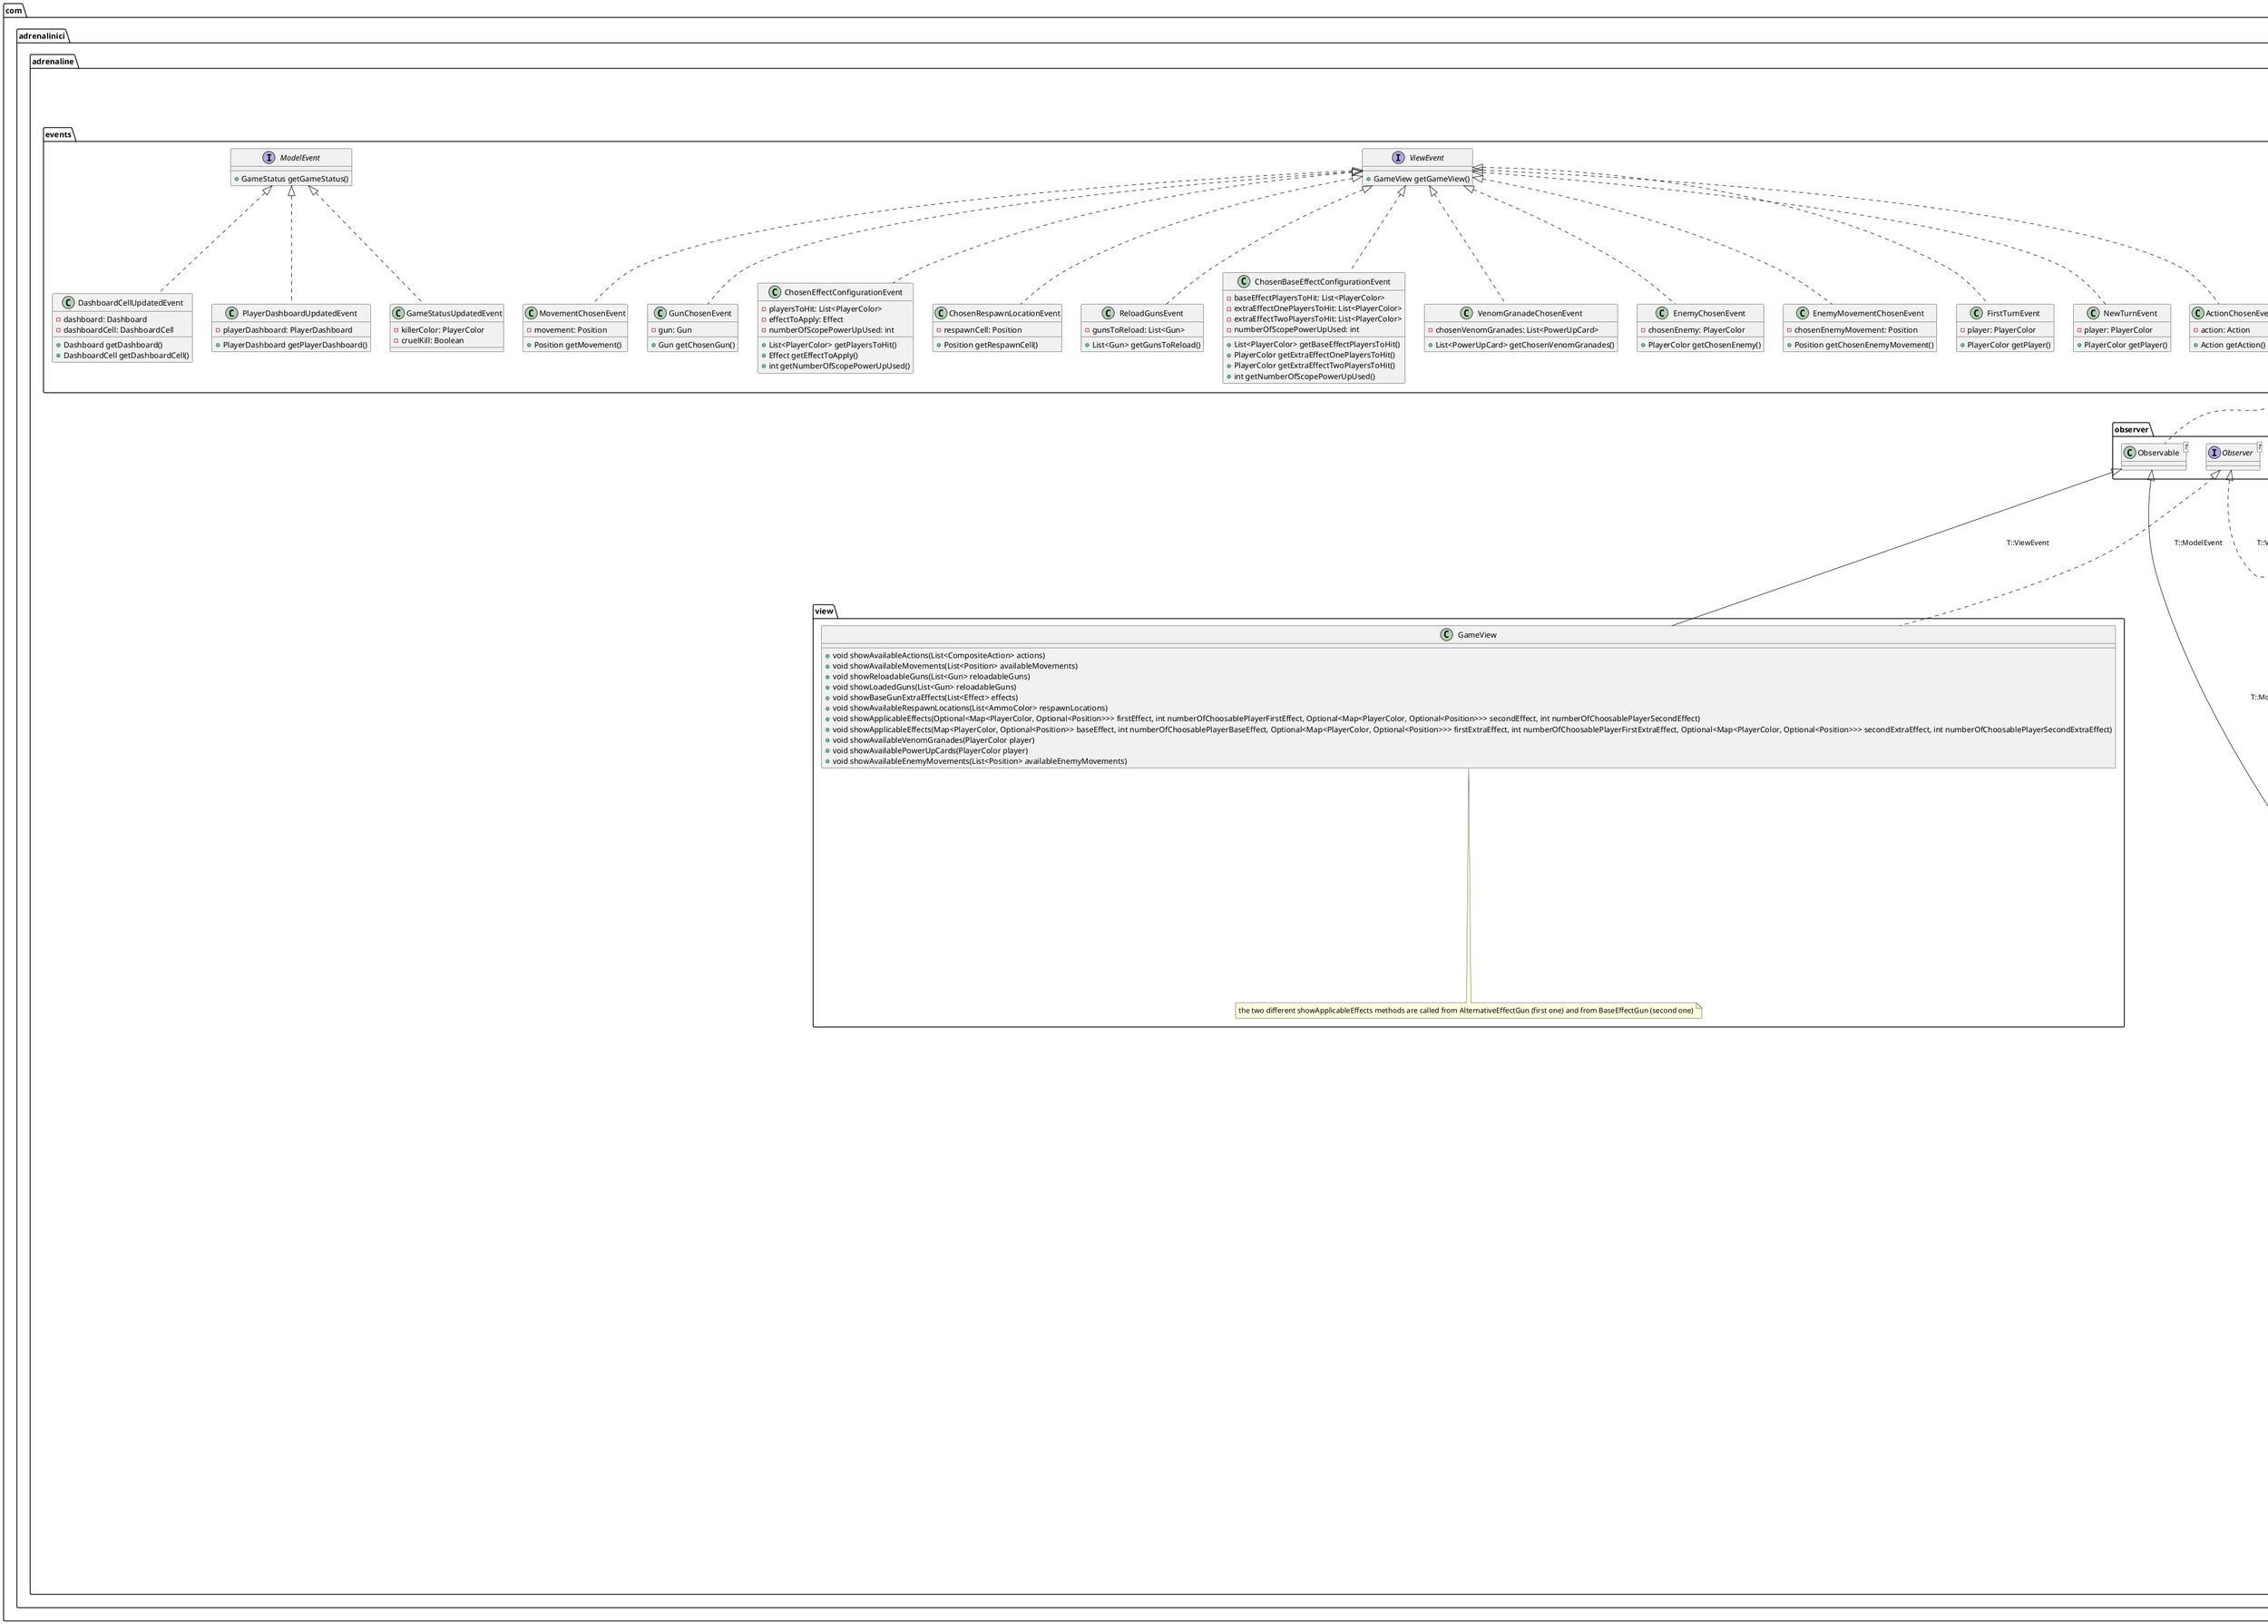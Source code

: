 @startuml

package com.adrenalinici.adrenaline.model {
  class Position {
    -line: int
    -cell: int

    +int cell()
    +int line()
  }

  enum AmmoColor {
      RED
      YELLOW
      BLUE
  }

  interface Gun {
      +List<AmmoColor> getRequiredAmmoToPickup();
      +List<AmmoColor> getRequiredAmmoToReload();
      +void visit(Consumer<AlternativeEffectGun> visitAlternativeEffectGun, Consumer<BaseEffectGun> visitBaseEffectGun)
  }

  BaseGun "1..n"-- AmmoColor: cost

  abstract class BaseGun implements Gun {
      -firstAmmo: AmmoColor
      -extraAmmo: List<AmmoColor>
      -name: String
      -note: Optional<String>
  }

  class AlternativeEffectGun extends BaseGun {
      -firstEffect: Effect
      -secondEffect: Effect
      -secondEffectCost: List<AmmoColor>

      +Effect getFirstEffect()
      +Effect getSecondEffect()
      +List<AmmoColor> getSecondEffectCost()
  }

  AlternativeEffectGun "0..n"-- AmmoColor: "second effect cost"
  AlternativeEffectGun "2..n"-- Effect

  class BaseEffectGun extends BaseGun {
      -baseEffect: Effect
      -firstExtraEffect: Optional<Effect>
      -firstExtraEffectCost: Optional<List<AmmoColor>>
      -secondExtraEffect: Optional<Effect>
      -secondExtraEffectCost: Optional<List<AmmoColor>>

      +Effect getBaseEffect()
      +Optional<Effect> getFirstExtraEffect()
      +Optional<List<AmmoColor>> getFirstExtraEffectCost()
      +Optional<Effect> getSecondExtraEffect()
      +Optional<List<AmmoColor>> getSecondExtraEffectCost()
  }

  BaseEffectGun "1"-- Effect: "first effect"
  BaseEffectGun "0..2"-- Effect: "extra effects"
  BaseEffectGun "0..n"-- AmmoColor: "first extra effect cost"
  BaseEffectGun "0..n"-- AmmoColor: "second extra effect cost"

  class PowerUpCard {
      -ammoColor: AmmoColor
      -powerUpType: PowerUpType
      +AmmoColor getAmmoColor()
      +PowerUpType getPowerUpType()
  }

  PowerUpCard "1..n"-- AmmoColor

  enum PowerUpType {
      VENOM_GRANADE
      SCOPE
      TELEPORT
      KINETIC_RAY
  }

  PowerUpCard "1"-- PowerUpType

  class Effect {
      -name : String
      -description: String
      -configFn: Function<GameController, EffectAvailableConfig>
      -applyFn: BiConsumer<EffectAvailableConfig, GameController>
      +String getName()
      +String getDescription()

      +EffectAvailableConfig generateConfig(GameController controller)
      +void applyEffect(EffectAvailableConfig config, GameController controller)
  }

  class EffectAvailableConfig {
    -hittablePlayers: List<PlayerColor>
    -possiblePreThisPlayerMoves: List<Integer[]>
    -possiblePostThisPlayerMoves: List<Integer[]>
    -possibleEnemiesMovements: Map<PlayerColor, List<PlayerColor>>
  }

  enum PlayerColor {
      GRAY
      YELLOW
      GREEN
      PURPLE
      CYAN
  }

  class PlayerDashboard {
      -ammos: List<AmmoColor>
      -damages: List<PlayerColor>
      -marks: List<PlayerColor>
      -loadedGuns: List<Gun>
      -unloadedGuns: List<Gun>
      -powerUpCards: List<PowerUpCard>
      -skullsNumber: int
      -points: int
      -firstPlayer: boolean

      +void addAmmo(AmmoColor ammo)
      +void removeAmmos(List<AmmoColor> ammos)
      +List<AmmoColor> getAmmos()
      +void addDamages(List<PlayerColor> damages)
      +void removeAllDamages()
      +List<PlayerColor> getDamages()
      +Optional<PlayerColor> getFirstDamage()
      +Optional<PlayerColor> getKillDamage()
      +Optional<PlayerColor> getCruelDamage()
      +void addMarks(List<PlayerColor> marks)
      +void removeMarks(List<PlayerColor> marks)
      +List<PlayerColor> getMarks()
      +void addLoadedGun(Gun loadedGun)
      +void removeLoadedGun(Gun loadedGun)
      +List<Gun> getLoadedGuns()
      +void addUnloadedGun(Gun unloadedGun)
      +void removeUnloadedGun(Gun loadedGun)
      +List<Gun> getUnloadedGuns()
      +void addPowerUpCard(PowerUpCard powerUp)
      +void removePowerUpCard(PowerUpCard powerUp)
      +List<PowerUpCard> getPowerUpCards()
      +void incrementSkullsNumber()
      +int getSkullsNumber()
      +void addPoints(int points)
      +int getPoints()
      +boolean getFirstPlayer()
  }

  PlayerDashboard "0..9"-- AmmoColor
  PlayerDashboard "0..12"-- PlayerColor: "damages"
  PlayerDashboard "0..n"-- PlayerColor: "marks"
  PlayerDashboard "0..3"-- PlayerColor: "guns"
  PlayerDashboard "0..n"-- PowerUpCard: "power up cards"

  class AmmoCard {
      -ammoColor: List<AmmoColor>
      -powerUpCard: Optional<PowerUpCard>

      +List<AmmoColor> getAmmoColor()
      +Optional<PowerUpCard> getPowerUpCard()
  }

  AmmoCard "2..3"-- AmmoColor
  AmmoCard "0..1"-- PowerUpCard

  enum Action {
      MOVE_MOVE_MOVE
      MOVE_PICKUP
      SHOOT
      MOVE_MOVE_PICKUP
      MOVE_SHOOT
      MOVE_RELOAD_SHOOT
      MOVE_MOVE_MOVE_MOVE
      MOVE_MOVE_RELOAD_SHOOT
      MOVE_MOVE_MOVE_PICKUP
  }

  class GameStatus {
      -killScore: List<Map.Entry<PlayerColor, Boolean>>
      -remainingSkulls: int
      -doubleKillScore: List<PlayerColor>
      -roundPlayer: PlayerColor
      -dashboard: Dashboard
      -playerDashboards: List<PlayerDashboard>

      +void addKillScore(PlayerColor playerColor, boolean cruelKill)
      +List<Map.Entry<PlayerColor, Boolean>> getKillScore()
      +int decrementSkulls()
      +int getRemainingSkulls()
      +void addDoubleKillScore(PlayerColor playerColor)
      +List<PlayerColor> getDoubleKillScore()
      +void setRoundPlayer(PlayerColor playerColor)
      +PlayerColor getRoundPlayer()
  }

  com.adrenalinici.adrenaline.observer.Observable <|-- GameStatus: "T::ModelEvent"

  note left: killScore is a list of tuples\nwhere PlayerColor is the color of the\nkiller and the Boolean represents cruel kill

  GameStatus "0..8"-- PlayerColor: "assassins"
  GameStatus "0..n"-- PlayerColor: "double kills"
  GameStatus "1"-- PlayerColor: "round of player"

  class Dashboard {
      -dashboardCells: List<DashboardCell>

      +List<DashboardCell> getDashboardCells()
  }

  enum DashboardCellBoundType{
      OPEN
      WALL
      DOOR
  }

  interface DashboardCell {
      +List<PlayerColor> getPlayersInCell()
      +Optional<DashboardCellBoundType> getNorthDashboardCellBoundType()
      +Optional<DashboardCellBoundType> getSouthDashboardCellBoundType()
      +Optional<DashboardCellBoundType> getWestDashboardCellBoundType()
      +Optional<DashboardCellBoundType> getEastDashboardCellBoundType()
      +Optional<DashboardCell> getNorthDashboardCell()
      +Optional<DashboardCell> getSouthDashboardCell()
      +Optional<DashboardCell> getWestDashboardCell()
      +Optional<DashboardCell> getEastDashboardCell()
      +void visit(Consumer<RespawnDashboardCell> visitRespawnDashboardCell, Consumer<PickupDashboardCell> visitPickupDashboardCell)
  }

  DashboardCell --*"0..n" Dashboard

  abstract class BaseDashboardCell implements DashboardCell {
      -playerInCell: List<PlayerColor>
      -northDashboardCellBoundType: DashboardCellBoundType
      -southDashboardCellBoundType: DashboardCellBoundType
      -westDashboardCellBoundType: DashboardCellBoundType
      -eastDashboardCellBoundType: DashboardCellBoundType
  }

  BaseDashboardCell "4"-- DashboardCellBoundType

  class RespawnDashboardCell extends BaseDashboardCell {
      -availableGuns: List<Gun>
      +List<Gun> getAvailableGuns()
      +void removeAvailableGun(Gun gunToRemove)
      +void addAvailableGun(Gun gunToAdd)
  }

  RespawnDashboardCell "0..3"-- Gun

  class PickupDashboardCell extends BaseDashboardCell {
      -ammoCard: Optional<AmmoCard>
      +AmmoCard getAmmoCard()
      +void setAmmoCard(AmmoCard ammoCard)
      +void removeAmmoCard()
  }

  PickupDashboardCell "0..1"-- AmmoCard

}

package com.adrenalinici.adrenaline.events {
  interface ViewEvent {
    +GameView getGameView()
  }

  class FirstTurnEvent implements ViewEvent {
    -player: PlayerColor
    +PlayerColor getPlayer()
  }

  class NewTurnEvent implements ViewEvent {
    -player: PlayerColor
    +PlayerColor getPlayer()
  }

  class ActionChosenEvent implements ViewEvent {
    -action: Action
    +Action getAction()
  }

  class MovementChosenEvent implements ViewEvent {
    -movement: Position
    +Position getMovement()
  }

  class GunChosenEvent implements ViewEvent {
    -gun: Gun
    +Gun getChosenGun()
  }

  class ChosenEffectConfigurationEvent implements ViewEvent {
    -playersToHit: List<PlayerColor>
    -effectToApply: Effect
    -numberOfScopePowerUpUsed: int
    +List<PlayerColor> getPlayersToHit()
    +Effect getEffectToApply()
    +int getNumberOfScopePowerUpUsed()
  }

  class ChosenRespawnLocationEvent implements ViewEvent {
    -respawnCell: Position
    +Position getRespawnCell()
  }

  class ReloadGunsEvent implements ViewEvent {
    -gunsToReload: List<Gun>
    +List<Gun> getGunsToReload()
  }

  class ChosenBaseEffectConfigurationEvent implements ViewEvent {
    -baseEffectPlayersToHit: List<PlayerColor>
    -extraEffectOnePlayersToHit: List<PlayerColor>
    -extraEffectTwoPlayersToHit: List<PlayerColor>
    -numberOfScopePowerUpUsed: int
    +List<PlayerColor> getBaseEffectPlayersToHit()
    +PlayerColor getExtraEffectOnePlayersToHit()
    +PlayerColor getExtraEffectTwoPlayersToHit()
    +int getNumberOfScopePowerUpUsed()
  }

  class VenomGranadeChosenEvent implements ViewEvent{
    -chosenVenomGranades: List<PowerUpCard>
    +List<PowerUpCard> getChosenVenomGranades()
  }

  class EnemyChosenEvent implements ViewEvent{
    -chosenEnemy: PlayerColor
    +PlayerColor getChosenEnemy()
  }

  class EnemyMovementChosenEvent implements ViewEvent{
    -chosenEnemyMovement: Position
    +Position getChosenEnemyMovement()
  }

  interface ModelEvent{
    +GameStatus getGameStatus()
  }

  class DashboardCellUpdatedEvent implements ModelEvent{
    -dashboard: Dashboard
    -dashboardCell: DashboardCell
    +Dashboard getDashboard()
    +DashboardCell getDashboardCell()
  }

  class PlayerDashboardUpdatedEvent implements ModelEvent{
    -playerDashboard: PlayerDashboard
    +PlayerDashboard getPlayerDashboard()
  }

  class GameStatusUpdatedEvent implements ModelEvent{
    -killerColor: PlayerColor
    -cruelKill: Boolean
  }
}


package com.adrenalinici.adrenaline.controller {

AlternativeEffectGunFlowState ..> GunFlowState
ApplyAlternativeGunFlowNode <|-- ControllerFlowNode
ApplyBaseGunFlowNode <|-- ControllerFlowNode
BaseEffectGunFlowState ..> GunFlowState
ChooseAlternativeEffectForGunFlowNode <|-- ControllerFlowNode
ChooseBaseEffectForGunFlowNode <|-- ControllerFlowNode
ChoosePlayersToHitFlowNode <|-- ControllerFlowNode
G ..> Gun
GunFlowState <|-- FlowState
ChooseActionFlowNode <|-- StatelessControllerFlowNode
ChooseGunFlowNode <|-- StatelessControllerFlowNode
ChooseMovementFlowNode <|-- StatelessControllerFlowNode
NewTurnFlowNode <|-- StatelessControllerFlowNode
PickupFlowNode <|-- StatelessControllerFlowNode
ReloadFlowNode <|-- StatelessControllerFlowNode
ControllerFlowContext ..> BaseFlowContext
ControllerFlowNode ..> FlowNode
DecoratedAlternativeEffectGun ..> DecoratedGun
DecoratedBaseEffectGun ..> DecoratedGun
DecoratedGun <|-- Gun
GameController <|-- Observer
StatelessControllerFlowNode ..> StatelessFlowNode

  package com.adrenalinici.adrenaline.controller.guns {

    abstract class AlternativeEffectGunFactory implements GunFactory {

        + AlternativeEffectGun getModelGun (String key, ObjectNode config)
        + public DecoratedAlternativeEffectGun getDecoratedGun(String key, ObjectNode config)
      }
   abstract class BaseEffectGunFactory implements GunFactory {

       +BaseEffectGun getModelGun(String key, ObjectNode config)
       +DecoratedBaseEffectGun getDecoratedGun(String key, ObjectNode config)
     }

   class MachineGunGunFactory extends BaseEffectGunFactory {
     - {static} final TriConsumer<BaseEffectGunFlowState, GameModel, ControllerFlowContext>

     +boolean canConsume(String key, ObjectNode config)
     +List<ControllerFlowNode> getAdditionalNodes(String key, ObjectNode config)
     }

     class ZX2GunFactory extends AlternativeEffectGunFactory {
      - {static} final TriConsumer<AlternativeEffectGunFlowState, GameModel, ControllerFlowContext> BASE_EFFECT_APPLY
      - {static} final TriConsumer<AlternativeEffectGunFlowState, GameModel, ControllerFlowContext> SCANNER_EFFECT_APPLY

     + boolean canConsume(String key, ObjectNode config)
     + List<ControllerFlowNode> getAdditionalNodes(String key, ObjectNode config)
     }
  }

  package com.adrenalinici.adrenaline.controller.nodes{

    package com.adrenalinici.adrenaline.controller.nodes.guns{



      class AlternativeEffectGunFlowState extends GunFlowState {
        - Boolean firstEffect;
        - DecoratedEffect chosenEffect;

        + AlternativeEffectGunFlowState(DecoratedAlternativeEffectGun chosenGun)
        + DecoratedAlternativeEffectGun getChosenGun()
        + DecoratedEffect getChosenEffect()
        + AlternativeEffectGunFlowState setChosenEffect(DecoratedEffect chosenEffect, boolean chosenEffectIsFirstEffect)
        + boolean isFirstEffect()
        + ObjectNode resolvePhaseConfiguration(String phaseId)
      }


      class ApplyAlternativeGunFlowNode  {
        - String nodeId
        - TriConsumer<AlternativeEffectGunFlowState, GameModel, ControllerFlowContext> consumer

        + String id()
        + void onJump(AlternativeEffectGunFlowState flowState, GameView view, GameModel model, ControllerFlowContext context)
        + void handleEvent(ViewEvent event, AlternativeEffectGunFlowState flowState, GameView view, GameModel model, ControllerFlowContext context)
      }

      class ApplyBaseGunFlowNode  {
        - String nodeId
        - TriConsumer<BaseEffectGunFlowState, GameModel, ControllerFlowContext> consumer

        + String id()
        + void onJump(BaseEffectGunFlowState flowState, GameView view, GameModel model, ControllerFlowContext context)
        + void handleEvent(ViewEvent event, BaseEffectGunFlowState flowState, GameView view, GameModel model, ControllerFlowContext context)
      }

      class BaseEffectGunFlowState extends GunFlowState {
        - boolean activatedFirstExtraEffect
        - boolean activatedSecondExtraEffect

        + DecoratedBaseEffectGun getChosenGun()
        + boolean isActivatedFirstExtraEffect()
        + BaseEffectGunFlowState setActivatedFirstExtraEffect(boolean activatedFirstExtraEffect)
        + boolean isActivatedSecondExtraEffect()
        + BaseEffectGunFlowState setActivatedSecondExtraEffect(boolean activatedSecondExtraEffect)
        + ObjectNode resolvePhaseConfiguration(String phaseId)
      }

      class ChooseAlternativeEffectForGunFlowNode  {
        - int distance

        + String id()
        + void onJump(AlternativeEffectGunFlowState flowState, GameView view, GameModel model, ControllerFlowContext context)
        + void handleEvent(ViewEvent event, AlternativeEffectGunFlowState flowState, GameView view, GameModel model, ControllerFlowContext context)
        - boolean canUseSecondEffect(GameModel model, PlayerColor playerColor, AlternativeEffectGun gun)
      }

      enum ControllerNodes {
        START_TURN,
        PICKUP,
        RELOAD,
        CHOOSE_ACTION,
        RESPAWN_KILLED_PEOPLE,
        CHOOSE_GUN,
        CHOOSE_PLAYER_TO_HIT,
        ALTERNATIVE_GUN_START,
        BASE_GUN_START;

        + static String movement(int distance)
        + static String applyGunEffect(String gunId, String effectId)
      }

      class NewTurnFlowNode implements StatelessControllerFlowNode {

       + String id()
       + void onJump(VoidState flowState, GameView view, GameModel model, ControllerFlowContext context)
       + void handleEvent(ViewEvent event, VoidState flowState, GameView view, GameModel model, ControllerFlowContext context)
     }


      class ChooseBaseEffectForGunFlowNode  {

      + String id()
      + void onJump(BaseEffectGunFlowState flowState, GameView view, GameModel model, ControllerFlowContext context)
      + void handleEvent(ViewEvent event, BaseEffectGunFlowState flowState, GameView view, GameModel model, ControllerFlowContext context)
      - boolean canUseFirstExtraEffect(GameModel model, PlayerColor playerColor, BaseEffectGun gun)
      - boolean canUseSecondExtraEffect(GameModel model, PlayerColor playerColor, BaseEffectGun gun)
      }

      class ChoosePlayersToHitFlowNode {

        + String id()
        + void onJump(GunFlowState flowState, GameView view, GameModel model, ControllerFlowContext context)
        + void handleEvent(ViewEvent event, GunFlowState flowState, GameView view, GameModel model, ControllerFlowContext context)
        - int resolveHittablePlayersNumber(GunFlowState flowState)
        - TriPredicate<PlayerColor, PlayerColor, GameModel> resolveDistanceEvalPredicate(GunFlowState flowState)
        }

        interface GunFlowNodesFactory<G extends Gun> {
          + boolean canConsume(String key, JsonNode config)
          + List<ControllerFlowNode> create(G gun, JsonNode gunConfig)
        }

        abstract class GunFlowState implements FlowState {

            +DecoratedGun chosenGun;
            - List<PlayerColor> chosenPlayersToHit;
            - List<PlayerColor> hitPlayers;

            + GunFlowState(DecoratedGun chosenGun)
            + List<PlayerColor> getChosenPlayersToHit()
            + List<PlayerColor> getHitPlayers()
            + DecoratedGun getChosenGun()
            + abstract ObjectNode resolvePhaseConfiguration(String phaseId)
        }

        class PickupFlowNode implements StatelessControllerFlowNode {

          + String id()
          + void onJump(VoidState flowState, GameView view, GameModel model, ControllerFlowContext context)
          + void handleEvent(ViewEvent event, VoidState flowState, GameView view, GameModel model, ControllerFlowContext context)
          }
      }

       class ReloadFlowNode implements StatelessControllerFlowNode {

                + String id()
                          + void onJump(VoidState flowState, GameView view, GameModel model, ControllerFlowContext context)
                          + void handleEvent(ViewEvent event, VoidState flowState, GameView view, GameModel model, ControllerFlowContext context)
        }

      class ChooseActionFlowNode implements StatelessControllerFlowNode {

        + String id()
        + void onJump(VoidState flowState, GameView view, GameModel model, ControllerFlowContext context)
        + void handleEvent(ViewEvent event, VoidState flowState, GameView view, GameModel model, ControllerFlowContext context)
        - List<Action> calculateAvailableActions()
      }

      class ChooseGunFlowNode implements StatelessControllerFlowNode {
        + String id()
        + void onJump(VoidState flowState, GameView view, GameModel model, ControllerFlowContext context)
        + void handleEvent(ViewEvent event, VoidState flowState, GameView view, GameModel model, ControllerFlowContext context)
       }

       class ChooseMovementFlowNode implements StatelessControllerFlowNode {
          - int distance

          + ChooseMovementFlowNode(int distance)
          + String id()
          + void onJump(VoidState flowState, GameView view, GameModel model, ControllerFlowContext context)
          + void handleEvent(ViewEvent event, VoidState flowState, GameView view, GameModel model, ControllerFlowContext context)
       }
      class ReloadFlowNode implements StatelessControllerFlowNode {

          + String id()
          + void onJump(VoidState flowState, GameView view, GameModel model, ControllerFlowContext context)
          + void handleEvent(ViewEvent event, VoidState flowState, GameView view, GameModel model, ControllerFlowContext context)

      }

  }

  class MachineGunGunFactory extends BaseEffectGunFactory {
  - {static} final TriConsumer<BaseEffectGunFlowState, GameModel, ControllerFlowContext>

  + boolean canConsume(String key, ObjectNode config)
  +List<ControllerFlowNode> getAdditionalNodes(String key, ObjectNode config)
  }

  class ControllerFlowContext extends BaseFlowContext {
  -int remainingActions;
  -PlayerColor turnOfPlayer;
  - List<PlayerColor> killedPlayers;
  - GunLoader loader;

  + int getRemainingActions()
  + ControllerFlowContext setRemainingActions(int remainingActions)
  + ControllerFlowContext decrementRemainingActions()
  + PlayerColor getTurnOfPlayer()
  + ControllerFlowContext setTurnOfPlayer(PlayerColor turnOfPlayer)
  + List<PlayerColor> getKilledPlayers()
  + ControllerFlowContext setKilledPlayers(List<PlayerColor> killedPlayers)
  + GunLoader getGunLoader()
  }


interface ControllerFlowNode<T extends FlowState> extends FlowNode {
<T, ControllerFlowContext>
}

class DecoratedAlternativeEffectGun extends DecoratedGun {

  - DecoratedEffect firstEffect
  - DecoratedEffect secondEffect

  + DecoratedEffect getFirstEffect()
  + DecoratedEffect getSecondEffect()
  + AlternativeEffectGun get()
}

class DecoratedBaseEffectGun extends DecoratedGun {

  - DecoratedEffect baseEffect
  - DecoratedEffect firstExtraEffect
  - DecoratedEffect secondExtraEffect

  + DecoratedEffect getBaseEffect()
  + List<AmmoColor> getFirstExtraEffectCost()
  + DecoratedEffect getFirstExtraEffect()
  + boolean hasFirstExtraEffect()
  + List<AmmoColor> getSecondExtraEffectCost()
  + DecoratedEffect getSecondExtraEffect()
  + boolean hasSecondExtraEffect()
  + BaseEffectGun get()
}

class DecoratedEffect {
  - Effect effect
  - List<String> additionalPhases
  - List<AmmoColor> requiredAmmos

  + Effect get()
  + String getId()
  + String getName()
  + String getDescription()
  + List<AmmoColor> getRequiredAmmos()
  + List<String> getAdditionalPhases()
}

abstract class DecoratedGun implements Gun {
  - Gun gun
  - List<String> phases

  + DecoratedGun(Gun gun, List<String> phases)
  + Gun get()
  +void visit(Consumer<AlternativeEffectGun> visitAlternativeEffectGun, Consumer<BaseEffectGun> visitBaseEffectGun)
  + String getId()
  + List<AmmoColor> getRequiredAmmoToPickup()
  + List<AmmoColor> getRequiredAmmoToReload()
  + String getName()
  + Optional<String> getNote()
  + List<String> getPhases()
}

 class GameController  {

  - GameModel gameModel
  - FlowOrchestrator<ControllerFlowContext> flowOrchestrator

  + public GameController(List<? extends FlowNode> flowNodes, GameModel gameModel)
  + void onEvent(ViewEvent event)
  - PlayerColor nextTurnPlayer()
  + endTurnCallback(GameView view)
  - void startNewTurn(GameView view, PlayerColor player)
  # ControllerFlowContext getFlowContext()
}

interface GunFactory {

  +boolean canConsume(String key, ObjectNode config)

  + Gun getModelGun(String key, ObjectNode config)
  + DecoratedGun getDecoratedGun(String key, ObjectNode config)
  + List<ControllerFlowNode> getAdditionalNodes(String key, ObjectNode config)
}

class GunLoader {
  + {static} JsonNode ?????????????
  - List<GunFactory> factories

  + GunLoader(List<GunFactory> factories)
  + Gun getModelGun(String id)
  + DecoratedGun getDecoratedGun(String id)
  + List<ControllerFlowNode> getAdditionalNodes(String id)
  + GunFactory resolveGunFactory(String id)
}

  class CardDeck<T> {
    -List<T> queue

    +CardDeck(List<T> queue)
    +Optional<T> getCard()
     }

  class GameController {
    -gameModel: GameStatus
    -remainingActions: int

    -void doFirstTurn(PlayerColor player)
    -void doTurn(PlayerColor player)
  }

 interface StatelessControllerFlowNode extends StatelessFlowNode {
  <ControllerFlowContext>
 }
  com.adrenalinici.adrenaline.observer.Observer <|.. GameController: "T::ViewEvent"

  interface DecoratedGun extends com.adrenalinici.adrenaline.model.Gun {
    +void acceptEvent(ViewEvent viewEventToAccept)
  }

  class DecoratedAlternativeEffectGun extends com.adrenalinici.adrenaline.model.AlternativeEffectGun implements DecoratedGun

  class DecoratedBaseEffectGun extends com.adrenalinici.adrenaline.model.BaseEffectGun implements DecoratedGun

}


package com.adrenalinici.adrenaline.controller.states {
  interface ControllerState {
    +void acceptEvent(ViewEvent viewEventToAccept)
    +List<Supplier<ControllerState>> getNextStatesFactories()
  }

  class ExpectingMoveState implements ControllerState{

  }

  class ExpectingPickupState implements ControllerState{

  }

  class ExpectingShootState implements ControllerState{

  }

  class ExecutingGunFlowState implements ControllerState{

  }

  class ShootCompletedState implements ControllerState{

  }




}



package com.adrenalinici.adrenaline.view {
  class GameView {
    +void showAvailableActions(List<CompositeAction> actions)
    +void showAvailableMovements(List<Position> availableMovements)
    +void showReloadableGuns(List<Gun> reloadableGuns)
    +void showLoadedGuns(List<Gun> reloadableGuns)
    +void showBaseGunExtraEffects(List<Effect> effects)
    +void showAvailableRespawnLocations(List<AmmoColor> respawnLocations)
    +void showApplicableEffects(Optional<Map<PlayerColor, Optional<Position>>> firstEffect, int numberOfChoosablePlayerFirstEffect, Optional<Map<PlayerColor, Optional<Position>>> secondEffect, int numberOfChoosablePlayerSecondEffect)
    +void showApplicableEffects(Map<PlayerColor, Optional<Position>> baseEffect, int numberOfChoosablePlayerBaseEffect, Optional<Map<PlayerColor, Optional<Position>>> firstExtraEffect, int numberOfChoosablePlayerFirstExtraEffect, Optional<Map<PlayerColor, Optional<Position>>> secondExtraEffect, int numberOfChoosablePlayerSecondExtraEffect)
    +void showAvailableVenomGranades(PlayerColor player)
    +void showAvailablePowerUpCards(PlayerColor player)
    +void showAvailableEnemyMovements(List<Position> availableEnemyMovements)
  }

  com.adrenalinici.adrenaline.observer.Observable <|-- GameView: "T::ViewEvent"
  com.adrenalinici.adrenaline.observer.Observer <|.. GameView: "T::ModelEvent"

  note bottom: the two different showApplicableEffects methods are called from AlternativeEffectGun (first one) and from BaseEffectGun (second one)
}

package com.adrenalinici.adrenaline.observer {
   interface Observer<T>
   class Observable<T>
}

@enduml
